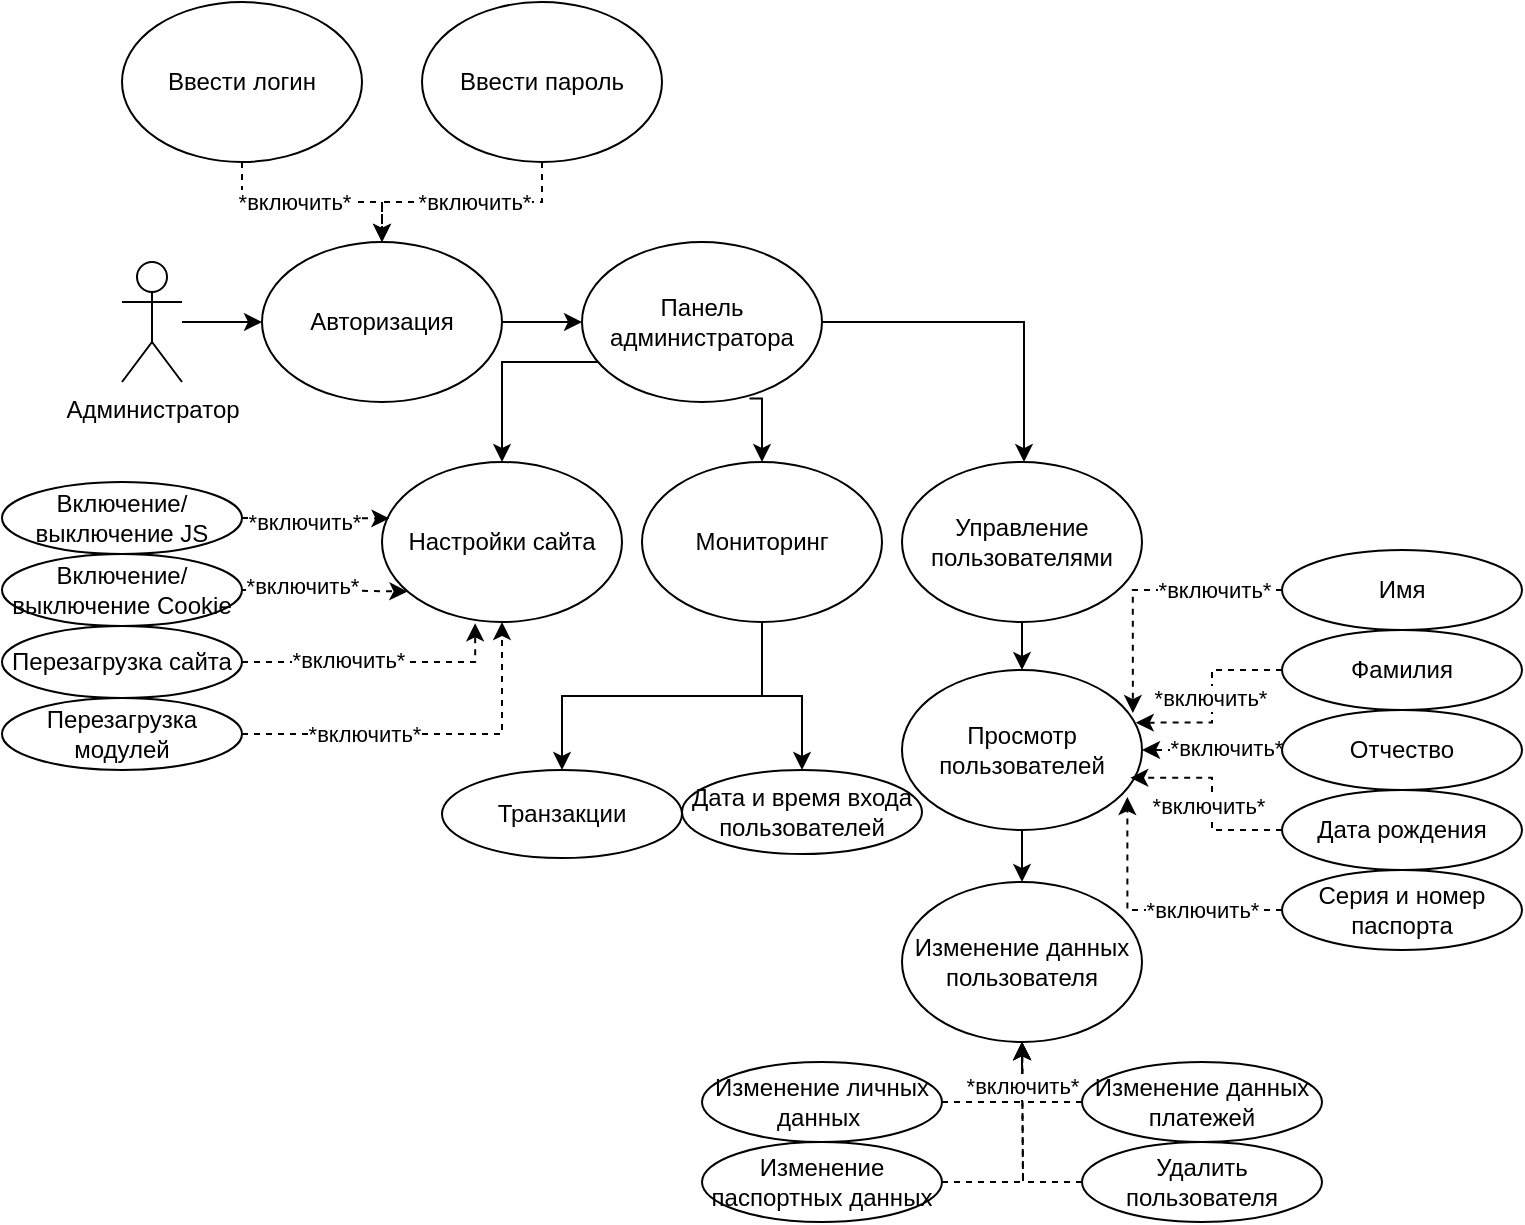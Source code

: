 <mxfile version="26.1.3">
  <diagram name="Страница — 1" id="IWv0rVaL7j5FTiEs6Snp">
    <mxGraphModel dx="1434" dy="738" grid="1" gridSize="10" guides="1" tooltips="1" connect="1" arrows="1" fold="1" page="1" pageScale="1" pageWidth="827" pageHeight="1169" math="0" shadow="0">
      <root>
        <mxCell id="0" />
        <mxCell id="1" parent="0" />
        <mxCell id="ZT0KlODa_d6YHVkDfVPz-3" style="edgeStyle=orthogonalEdgeStyle;rounded=0;orthogonalLoop=1;jettySize=auto;html=1;entryX=0;entryY=0.5;entryDx=0;entryDy=0;" edge="1" parent="1" source="ZT0KlODa_d6YHVkDfVPz-1" target="ZT0KlODa_d6YHVkDfVPz-2">
          <mxGeometry relative="1" as="geometry" />
        </mxCell>
        <mxCell id="ZT0KlODa_d6YHVkDfVPz-1" value="Администратор" style="shape=umlActor;verticalLabelPosition=bottom;verticalAlign=top;html=1;outlineConnect=0;" vertex="1" parent="1">
          <mxGeometry x="80" y="300" width="30" height="60" as="geometry" />
        </mxCell>
        <mxCell id="ZT0KlODa_d6YHVkDfVPz-11" style="edgeStyle=orthogonalEdgeStyle;rounded=0;orthogonalLoop=1;jettySize=auto;html=1;entryX=0;entryY=0.5;entryDx=0;entryDy=0;" edge="1" parent="1" source="ZT0KlODa_d6YHVkDfVPz-2" target="ZT0KlODa_d6YHVkDfVPz-10">
          <mxGeometry relative="1" as="geometry" />
        </mxCell>
        <mxCell id="ZT0KlODa_d6YHVkDfVPz-2" value="Авторизация" style="ellipse;whiteSpace=wrap;html=1;" vertex="1" parent="1">
          <mxGeometry x="150" y="290" width="120" height="80" as="geometry" />
        </mxCell>
        <mxCell id="ZT0KlODa_d6YHVkDfVPz-7" style="edgeStyle=orthogonalEdgeStyle;rounded=0;orthogonalLoop=1;jettySize=auto;html=1;entryX=0.5;entryY=0;entryDx=0;entryDy=0;dashed=1;" edge="1" parent="1" source="ZT0KlODa_d6YHVkDfVPz-4" target="ZT0KlODa_d6YHVkDfVPz-2">
          <mxGeometry relative="1" as="geometry" />
        </mxCell>
        <mxCell id="ZT0KlODa_d6YHVkDfVPz-9" value="*включить*" style="edgeLabel;html=1;align=center;verticalAlign=middle;resizable=0;points=[];" vertex="1" connectable="0" parent="ZT0KlODa_d6YHVkDfVPz-7">
          <mxGeometry x="-0.162" relative="1" as="geometry">
            <mxPoint as="offset" />
          </mxGeometry>
        </mxCell>
        <mxCell id="ZT0KlODa_d6YHVkDfVPz-4" value="Ввести логин" style="ellipse;whiteSpace=wrap;html=1;" vertex="1" parent="1">
          <mxGeometry x="80" y="170" width="120" height="80" as="geometry" />
        </mxCell>
        <mxCell id="ZT0KlODa_d6YHVkDfVPz-6" style="edgeStyle=orthogonalEdgeStyle;rounded=0;orthogonalLoop=1;jettySize=auto;html=1;entryX=0.5;entryY=0;entryDx=0;entryDy=0;dashed=1;" edge="1" parent="1" source="ZT0KlODa_d6YHVkDfVPz-5" target="ZT0KlODa_d6YHVkDfVPz-2">
          <mxGeometry relative="1" as="geometry" />
        </mxCell>
        <mxCell id="ZT0KlODa_d6YHVkDfVPz-8" value="*включить*" style="edgeLabel;html=1;align=center;verticalAlign=middle;resizable=0;points=[];" vertex="1" connectable="0" parent="ZT0KlODa_d6YHVkDfVPz-6">
          <mxGeometry x="-0.09" relative="1" as="geometry">
            <mxPoint as="offset" />
          </mxGeometry>
        </mxCell>
        <mxCell id="ZT0KlODa_d6YHVkDfVPz-5" value="Ввести пароль" style="ellipse;whiteSpace=wrap;html=1;" vertex="1" parent="1">
          <mxGeometry x="230" y="170" width="120" height="80" as="geometry" />
        </mxCell>
        <mxCell id="ZT0KlODa_d6YHVkDfVPz-13" style="edgeStyle=orthogonalEdgeStyle;rounded=0;orthogonalLoop=1;jettySize=auto;html=1;exitX=1;exitY=0.5;exitDx=0;exitDy=0;" edge="1" parent="1" source="ZT0KlODa_d6YHVkDfVPz-10" target="ZT0KlODa_d6YHVkDfVPz-12">
          <mxGeometry relative="1" as="geometry">
            <mxPoint x="490.0" y="290.004" as="sourcePoint" />
            <mxPoint x="530.0" y="379.97" as="targetPoint" />
            <Array as="points">
              <mxPoint x="531" y="330" />
            </Array>
          </mxGeometry>
        </mxCell>
        <mxCell id="ZT0KlODa_d6YHVkDfVPz-15" style="edgeStyle=orthogonalEdgeStyle;rounded=0;orthogonalLoop=1;jettySize=auto;html=1;entryX=0.5;entryY=0;entryDx=0;entryDy=0;exitX=0.698;exitY=0.978;exitDx=0;exitDy=0;exitPerimeter=0;" edge="1" parent="1" source="ZT0KlODa_d6YHVkDfVPz-10" target="ZT0KlODa_d6YHVkDfVPz-14">
          <mxGeometry relative="1" as="geometry" />
        </mxCell>
        <mxCell id="ZT0KlODa_d6YHVkDfVPz-17" style="edgeStyle=orthogonalEdgeStyle;rounded=0;orthogonalLoop=1;jettySize=auto;html=1;exitX=0.083;exitY=0.75;exitDx=0;exitDy=0;exitPerimeter=0;" edge="1" parent="1" source="ZT0KlODa_d6YHVkDfVPz-10" target="ZT0KlODa_d6YHVkDfVPz-16">
          <mxGeometry relative="1" as="geometry">
            <Array as="points">
              <mxPoint x="270" y="350" />
            </Array>
          </mxGeometry>
        </mxCell>
        <mxCell id="ZT0KlODa_d6YHVkDfVPz-10" value="Панель администратора" style="ellipse;whiteSpace=wrap;html=1;" vertex="1" parent="1">
          <mxGeometry x="310" y="290" width="120" height="80" as="geometry" />
        </mxCell>
        <mxCell id="ZT0KlODa_d6YHVkDfVPz-25" style="edgeStyle=orthogonalEdgeStyle;rounded=0;orthogonalLoop=1;jettySize=auto;html=1;" edge="1" parent="1" source="ZT0KlODa_d6YHVkDfVPz-12" target="ZT0KlODa_d6YHVkDfVPz-24">
          <mxGeometry relative="1" as="geometry" />
        </mxCell>
        <mxCell id="ZT0KlODa_d6YHVkDfVPz-12" value="Управление пользователями" style="ellipse;whiteSpace=wrap;html=1;" vertex="1" parent="1">
          <mxGeometry x="470" y="400" width="120" height="80" as="geometry" />
        </mxCell>
        <mxCell id="ZT0KlODa_d6YHVkDfVPz-63" style="edgeStyle=orthogonalEdgeStyle;rounded=0;orthogonalLoop=1;jettySize=auto;html=1;entryX=0.5;entryY=0;entryDx=0;entryDy=0;" edge="1" parent="1" source="ZT0KlODa_d6YHVkDfVPz-14" target="ZT0KlODa_d6YHVkDfVPz-62">
          <mxGeometry relative="1" as="geometry" />
        </mxCell>
        <mxCell id="ZT0KlODa_d6YHVkDfVPz-65" style="edgeStyle=orthogonalEdgeStyle;rounded=0;orthogonalLoop=1;jettySize=auto;html=1;" edge="1" parent="1" source="ZT0KlODa_d6YHVkDfVPz-14" target="ZT0KlODa_d6YHVkDfVPz-64">
          <mxGeometry relative="1" as="geometry" />
        </mxCell>
        <mxCell id="ZT0KlODa_d6YHVkDfVPz-14" value="Мониторинг" style="ellipse;whiteSpace=wrap;html=1;" vertex="1" parent="1">
          <mxGeometry x="340" y="400" width="120" height="80" as="geometry" />
        </mxCell>
        <mxCell id="ZT0KlODa_d6YHVkDfVPz-16" value="Настройки сайта" style="ellipse;whiteSpace=wrap;html=1;" vertex="1" parent="1">
          <mxGeometry x="210" y="400" width="120" height="80" as="geometry" />
        </mxCell>
        <mxCell id="ZT0KlODa_d6YHVkDfVPz-18" value="Имя" style="ellipse;whiteSpace=wrap;html=1;" vertex="1" parent="1">
          <mxGeometry x="660" y="444" width="120" height="40" as="geometry" />
        </mxCell>
        <mxCell id="ZT0KlODa_d6YHVkDfVPz-20" value="Фамилия" style="ellipse;whiteSpace=wrap;html=1;" vertex="1" parent="1">
          <mxGeometry x="660" y="484" width="120" height="40" as="geometry" />
        </mxCell>
        <mxCell id="ZT0KlODa_d6YHVkDfVPz-30" style="edgeStyle=orthogonalEdgeStyle;rounded=0;orthogonalLoop=1;jettySize=auto;html=1;entryX=1;entryY=0.5;entryDx=0;entryDy=0;dashed=1;" edge="1" parent="1" source="ZT0KlODa_d6YHVkDfVPz-21" target="ZT0KlODa_d6YHVkDfVPz-24">
          <mxGeometry relative="1" as="geometry" />
        </mxCell>
        <mxCell id="ZT0KlODa_d6YHVkDfVPz-35" value="*включить*" style="edgeLabel;html=1;align=center;verticalAlign=middle;resizable=0;points=[];" vertex="1" connectable="0" parent="ZT0KlODa_d6YHVkDfVPz-30">
          <mxGeometry x="-0.199" y="-1" relative="1" as="geometry">
            <mxPoint as="offset" />
          </mxGeometry>
        </mxCell>
        <mxCell id="ZT0KlODa_d6YHVkDfVPz-21" value="Отчество" style="ellipse;whiteSpace=wrap;html=1;" vertex="1" parent="1">
          <mxGeometry x="660" y="524" width="120" height="40" as="geometry" />
        </mxCell>
        <mxCell id="ZT0KlODa_d6YHVkDfVPz-22" value="Дата рождения" style="ellipse;whiteSpace=wrap;html=1;" vertex="1" parent="1">
          <mxGeometry x="660" y="564" width="120" height="40" as="geometry" />
        </mxCell>
        <mxCell id="ZT0KlODa_d6YHVkDfVPz-23" value="Серия и номер паспорта" style="ellipse;whiteSpace=wrap;html=1;" vertex="1" parent="1">
          <mxGeometry x="660" y="604" width="120" height="40" as="geometry" />
        </mxCell>
        <mxCell id="ZT0KlODa_d6YHVkDfVPz-38" style="edgeStyle=orthogonalEdgeStyle;rounded=0;orthogonalLoop=1;jettySize=auto;html=1;" edge="1" parent="1" source="ZT0KlODa_d6YHVkDfVPz-24" target="ZT0KlODa_d6YHVkDfVPz-26">
          <mxGeometry relative="1" as="geometry" />
        </mxCell>
        <mxCell id="ZT0KlODa_d6YHVkDfVPz-24" value="Просмотр пользователей" style="ellipse;whiteSpace=wrap;html=1;" vertex="1" parent="1">
          <mxGeometry x="470" y="504" width="120" height="80" as="geometry" />
        </mxCell>
        <mxCell id="ZT0KlODa_d6YHVkDfVPz-26" value="Изменение данных пользователя" style="ellipse;whiteSpace=wrap;html=1;" vertex="1" parent="1">
          <mxGeometry x="470" y="610" width="120" height="80" as="geometry" />
        </mxCell>
        <mxCell id="ZT0KlODa_d6YHVkDfVPz-28" style="edgeStyle=orthogonalEdgeStyle;rounded=0;orthogonalLoop=1;jettySize=auto;html=1;entryX=0.962;entryY=0.269;entryDx=0;entryDy=0;entryPerimeter=0;dashed=1;" edge="1" parent="1" source="ZT0KlODa_d6YHVkDfVPz-18" target="ZT0KlODa_d6YHVkDfVPz-24">
          <mxGeometry relative="1" as="geometry" />
        </mxCell>
        <mxCell id="ZT0KlODa_d6YHVkDfVPz-33" value="*включить*" style="edgeLabel;html=1;align=center;verticalAlign=middle;resizable=0;points=[];" vertex="1" connectable="0" parent="ZT0KlODa_d6YHVkDfVPz-28">
          <mxGeometry x="-0.536" y="-1" relative="1" as="geometry">
            <mxPoint x="-3" y="1" as="offset" />
          </mxGeometry>
        </mxCell>
        <mxCell id="ZT0KlODa_d6YHVkDfVPz-29" style="edgeStyle=orthogonalEdgeStyle;rounded=0;orthogonalLoop=1;jettySize=auto;html=1;entryX=0.974;entryY=0.329;entryDx=0;entryDy=0;entryPerimeter=0;dashed=1;" edge="1" parent="1" source="ZT0KlODa_d6YHVkDfVPz-20" target="ZT0KlODa_d6YHVkDfVPz-24">
          <mxGeometry relative="1" as="geometry" />
        </mxCell>
        <mxCell id="ZT0KlODa_d6YHVkDfVPz-34" value="*включить*" style="edgeLabel;html=1;align=center;verticalAlign=middle;resizable=0;points=[];" vertex="1" connectable="0" parent="ZT0KlODa_d6YHVkDfVPz-29">
          <mxGeometry x="-0.021" y="-1" relative="1" as="geometry">
            <mxPoint as="offset" />
          </mxGeometry>
        </mxCell>
        <mxCell id="ZT0KlODa_d6YHVkDfVPz-31" style="edgeStyle=orthogonalEdgeStyle;rounded=0;orthogonalLoop=1;jettySize=auto;html=1;entryX=0.951;entryY=0.674;entryDx=0;entryDy=0;entryPerimeter=0;dashed=1;" edge="1" parent="1" source="ZT0KlODa_d6YHVkDfVPz-22" target="ZT0KlODa_d6YHVkDfVPz-24">
          <mxGeometry relative="1" as="geometry" />
        </mxCell>
        <mxCell id="ZT0KlODa_d6YHVkDfVPz-36" value="*включить*" style="edgeLabel;html=1;align=center;verticalAlign=middle;resizable=0;points=[];" vertex="1" connectable="0" parent="ZT0KlODa_d6YHVkDfVPz-31">
          <mxGeometry x="-0.072" y="2" relative="1" as="geometry">
            <mxPoint as="offset" />
          </mxGeometry>
        </mxCell>
        <mxCell id="ZT0KlODa_d6YHVkDfVPz-32" style="edgeStyle=orthogonalEdgeStyle;rounded=0;orthogonalLoop=1;jettySize=auto;html=1;entryX=0.939;entryY=0.794;entryDx=0;entryDy=0;entryPerimeter=0;dashed=1;" edge="1" parent="1" source="ZT0KlODa_d6YHVkDfVPz-23" target="ZT0KlODa_d6YHVkDfVPz-24">
          <mxGeometry relative="1" as="geometry" />
        </mxCell>
        <mxCell id="ZT0KlODa_d6YHVkDfVPz-37" value="*включить*" style="edgeLabel;html=1;align=center;verticalAlign=middle;resizable=0;points=[];" vertex="1" connectable="0" parent="ZT0KlODa_d6YHVkDfVPz-32">
          <mxGeometry x="-0.309" y="-1" relative="1" as="geometry">
            <mxPoint x="6" y="1" as="offset" />
          </mxGeometry>
        </mxCell>
        <mxCell id="ZT0KlODa_d6YHVkDfVPz-45" style="edgeStyle=orthogonalEdgeStyle;rounded=0;orthogonalLoop=1;jettySize=auto;html=1;dashed=1;" edge="1" parent="1" source="ZT0KlODa_d6YHVkDfVPz-39">
          <mxGeometry relative="1" as="geometry">
            <mxPoint x="530" y="690" as="targetPoint" />
          </mxGeometry>
        </mxCell>
        <mxCell id="ZT0KlODa_d6YHVkDfVPz-39" value="Изменение личных данных&amp;nbsp;" style="ellipse;whiteSpace=wrap;html=1;" vertex="1" parent="1">
          <mxGeometry x="370" y="700" width="120" height="40" as="geometry" />
        </mxCell>
        <mxCell id="ZT0KlODa_d6YHVkDfVPz-48" style="edgeStyle=orthogonalEdgeStyle;rounded=0;orthogonalLoop=1;jettySize=auto;html=1;dashed=1;" edge="1" parent="1" source="ZT0KlODa_d6YHVkDfVPz-40">
          <mxGeometry relative="1" as="geometry">
            <mxPoint x="530" y="690" as="targetPoint" />
          </mxGeometry>
        </mxCell>
        <mxCell id="ZT0KlODa_d6YHVkDfVPz-40" value="Изменение паспортных данных" style="ellipse;whiteSpace=wrap;html=1;" vertex="1" parent="1">
          <mxGeometry x="370" y="740" width="120" height="40" as="geometry" />
        </mxCell>
        <mxCell id="ZT0KlODa_d6YHVkDfVPz-43" style="edgeStyle=orthogonalEdgeStyle;rounded=0;orthogonalLoop=1;jettySize=auto;html=1;entryX=0.5;entryY=1;entryDx=0;entryDy=0;dashed=1;" edge="1" parent="1" source="ZT0KlODa_d6YHVkDfVPz-41" target="ZT0KlODa_d6YHVkDfVPz-26">
          <mxGeometry relative="1" as="geometry">
            <Array as="points">
              <mxPoint x="530" y="720" />
            </Array>
          </mxGeometry>
        </mxCell>
        <mxCell id="ZT0KlODa_d6YHVkDfVPz-41" value="Изменение данных платежей" style="ellipse;whiteSpace=wrap;html=1;" vertex="1" parent="1">
          <mxGeometry x="560" y="700" width="120" height="40" as="geometry" />
        </mxCell>
        <mxCell id="ZT0KlODa_d6YHVkDfVPz-44" style="edgeStyle=orthogonalEdgeStyle;rounded=0;orthogonalLoop=1;jettySize=auto;html=1;dashed=1;" edge="1" parent="1" source="ZT0KlODa_d6YHVkDfVPz-42">
          <mxGeometry relative="1" as="geometry">
            <mxPoint x="530" y="690" as="targetPoint" />
          </mxGeometry>
        </mxCell>
        <mxCell id="ZT0KlODa_d6YHVkDfVPz-49" value="*включить*" style="edgeLabel;html=1;align=center;verticalAlign=middle;resizable=0;points=[];" vertex="1" connectable="0" parent="ZT0KlODa_d6YHVkDfVPz-44">
          <mxGeometry x="0.571" relative="1" as="geometry">
            <mxPoint as="offset" />
          </mxGeometry>
        </mxCell>
        <mxCell id="ZT0KlODa_d6YHVkDfVPz-42" value="Удалить пользователя" style="ellipse;whiteSpace=wrap;html=1;" vertex="1" parent="1">
          <mxGeometry x="560" y="740" width="120" height="40" as="geometry" />
        </mxCell>
        <mxCell id="ZT0KlODa_d6YHVkDfVPz-50" value="Включение/выключение JS" style="ellipse;whiteSpace=wrap;html=1;" vertex="1" parent="1">
          <mxGeometry x="20" y="410" width="120" height="36" as="geometry" />
        </mxCell>
        <mxCell id="ZT0KlODa_d6YHVkDfVPz-51" value="Включение/выключение Cookie" style="ellipse;whiteSpace=wrap;html=1;" vertex="1" parent="1">
          <mxGeometry x="20" y="446" width="120" height="36" as="geometry" />
        </mxCell>
        <mxCell id="ZT0KlODa_d6YHVkDfVPz-52" value="Перезагрузка сайта" style="ellipse;whiteSpace=wrap;html=1;" vertex="1" parent="1">
          <mxGeometry x="20" y="482" width="120" height="36" as="geometry" />
        </mxCell>
        <mxCell id="ZT0KlODa_d6YHVkDfVPz-54" style="edgeStyle=orthogonalEdgeStyle;rounded=0;orthogonalLoop=1;jettySize=auto;html=1;entryX=0.5;entryY=1;entryDx=0;entryDy=0;dashed=1;" edge="1" parent="1" source="ZT0KlODa_d6YHVkDfVPz-53" target="ZT0KlODa_d6YHVkDfVPz-16">
          <mxGeometry relative="1" as="geometry" />
        </mxCell>
        <mxCell id="ZT0KlODa_d6YHVkDfVPz-58" value="*включить*" style="edgeLabel;html=1;align=center;verticalAlign=middle;resizable=0;points=[];" vertex="1" connectable="0" parent="ZT0KlODa_d6YHVkDfVPz-54">
          <mxGeometry x="-0.343" relative="1" as="geometry">
            <mxPoint as="offset" />
          </mxGeometry>
        </mxCell>
        <mxCell id="ZT0KlODa_d6YHVkDfVPz-53" value="Перезагрузка модулей" style="ellipse;whiteSpace=wrap;html=1;" vertex="1" parent="1">
          <mxGeometry x="20" y="518" width="120" height="36" as="geometry" />
        </mxCell>
        <mxCell id="ZT0KlODa_d6YHVkDfVPz-55" style="edgeStyle=orthogonalEdgeStyle;rounded=0;orthogonalLoop=1;jettySize=auto;html=1;entryX=0.388;entryY=1.008;entryDx=0;entryDy=0;entryPerimeter=0;dashed=1;" edge="1" parent="1" source="ZT0KlODa_d6YHVkDfVPz-52" target="ZT0KlODa_d6YHVkDfVPz-16">
          <mxGeometry relative="1" as="geometry" />
        </mxCell>
        <mxCell id="ZT0KlODa_d6YHVkDfVPz-59" value="*включить*" style="edgeLabel;html=1;align=center;verticalAlign=middle;resizable=0;points=[];" vertex="1" connectable="0" parent="ZT0KlODa_d6YHVkDfVPz-55">
          <mxGeometry x="-0.23" y="1" relative="1" as="geometry">
            <mxPoint as="offset" />
          </mxGeometry>
        </mxCell>
        <mxCell id="ZT0KlODa_d6YHVkDfVPz-56" style="edgeStyle=orthogonalEdgeStyle;rounded=0;orthogonalLoop=1;jettySize=auto;html=1;entryX=0.106;entryY=0.81;entryDx=0;entryDy=0;entryPerimeter=0;dashed=1;" edge="1" parent="1" source="ZT0KlODa_d6YHVkDfVPz-51" target="ZT0KlODa_d6YHVkDfVPz-16">
          <mxGeometry relative="1" as="geometry" />
        </mxCell>
        <mxCell id="ZT0KlODa_d6YHVkDfVPz-60" value="*включить*" style="edgeLabel;html=1;align=center;verticalAlign=middle;resizable=0;points=[];" vertex="1" connectable="0" parent="ZT0KlODa_d6YHVkDfVPz-56">
          <mxGeometry x="-0.253" y="1" relative="1" as="geometry">
            <mxPoint x="-1" y="-1" as="offset" />
          </mxGeometry>
        </mxCell>
        <mxCell id="ZT0KlODa_d6YHVkDfVPz-57" style="edgeStyle=orthogonalEdgeStyle;rounded=0;orthogonalLoop=1;jettySize=auto;html=1;entryX=0.031;entryY=0.353;entryDx=0;entryDy=0;entryPerimeter=0;dashed=1;" edge="1" parent="1" source="ZT0KlODa_d6YHVkDfVPz-50" target="ZT0KlODa_d6YHVkDfVPz-16">
          <mxGeometry relative="1" as="geometry" />
        </mxCell>
        <mxCell id="ZT0KlODa_d6YHVkDfVPz-61" value="*включить*" style="edgeLabel;html=1;align=center;verticalAlign=middle;resizable=0;points=[];" vertex="1" connectable="0" parent="ZT0KlODa_d6YHVkDfVPz-57">
          <mxGeometry x="-0.166" y="-2" relative="1" as="geometry">
            <mxPoint as="offset" />
          </mxGeometry>
        </mxCell>
        <mxCell id="ZT0KlODa_d6YHVkDfVPz-62" value="Транзакции" style="ellipse;whiteSpace=wrap;html=1;" vertex="1" parent="1">
          <mxGeometry x="240" y="554" width="120" height="44" as="geometry" />
        </mxCell>
        <mxCell id="ZT0KlODa_d6YHVkDfVPz-64" value="Дата и время входа пользователей" style="ellipse;whiteSpace=wrap;html=1;" vertex="1" parent="1">
          <mxGeometry x="360" y="554" width="120" height="42" as="geometry" />
        </mxCell>
      </root>
    </mxGraphModel>
  </diagram>
</mxfile>
